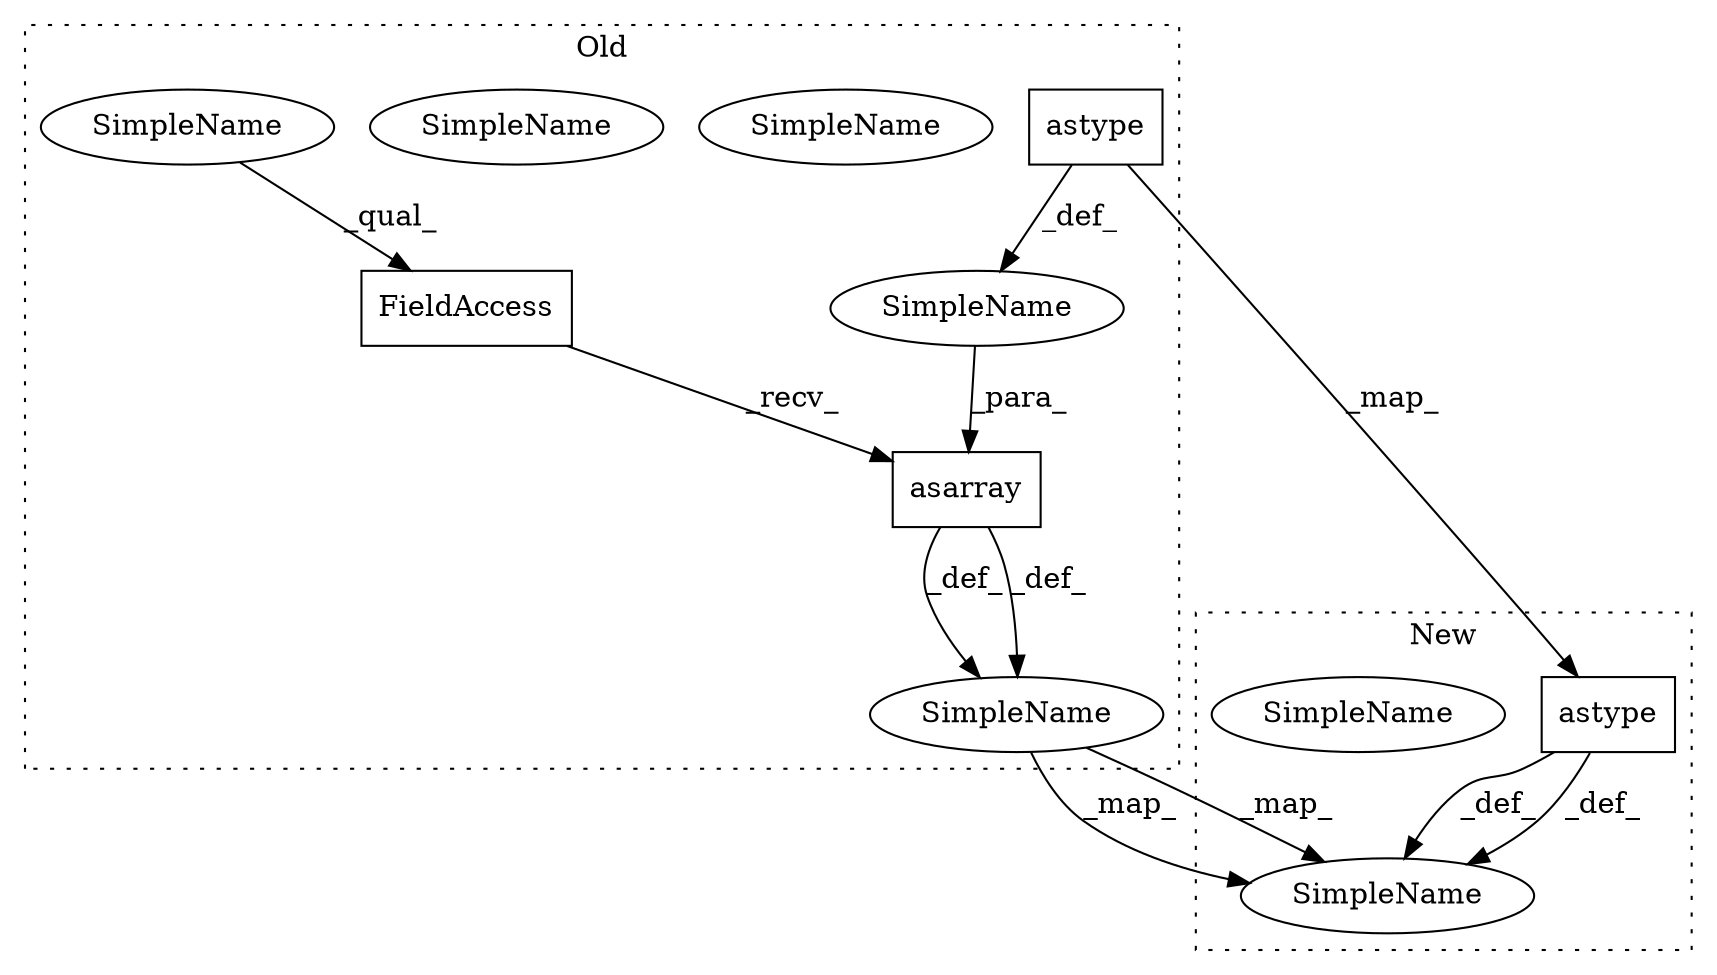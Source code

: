 digraph G {
subgraph cluster0 {
1 [label="astype" a="32" s="3971,3989" l="7,1" shape="box"];
3 [label="SimpleName" a="42" s="3922" l="5" shape="ellipse"];
6 [label="SimpleName" a="42" s="3922" l="5" shape="ellipse"];
7 [label="asarray" a="32" s="3936,3990" l="8,1" shape="box"];
8 [label="FieldAccess" a="22" s="3928" l="7" shape="box"];
9 [label="SimpleName" a="42" s="3928" l="4" shape="ellipse"];
10 [label="SimpleName" a="42" s="" l="" shape="ellipse"];
11 [label="SimpleName" a="42" s="3928" l="4" shape="ellipse"];
label = "Old";
style="dotted";
}
subgraph cluster1 {
2 [label="astype" a="32" s="3933,3951" l="7,1" shape="box"];
4 [label="SimpleName" a="42" s="3900" l="5" shape="ellipse"];
5 [label="SimpleName" a="42" s="3900" l="5" shape="ellipse"];
label = "New";
style="dotted";
}
1 -> 2 [label="_map_"];
1 -> 10 [label="_def_"];
2 -> 5 [label="_def_"];
2 -> 5 [label="_def_"];
6 -> 5 [label="_map_"];
6 -> 5 [label="_map_"];
7 -> 6 [label="_def_"];
7 -> 6 [label="_def_"];
8 -> 7 [label="_recv_"];
10 -> 7 [label="_para_"];
11 -> 8 [label="_qual_"];
}